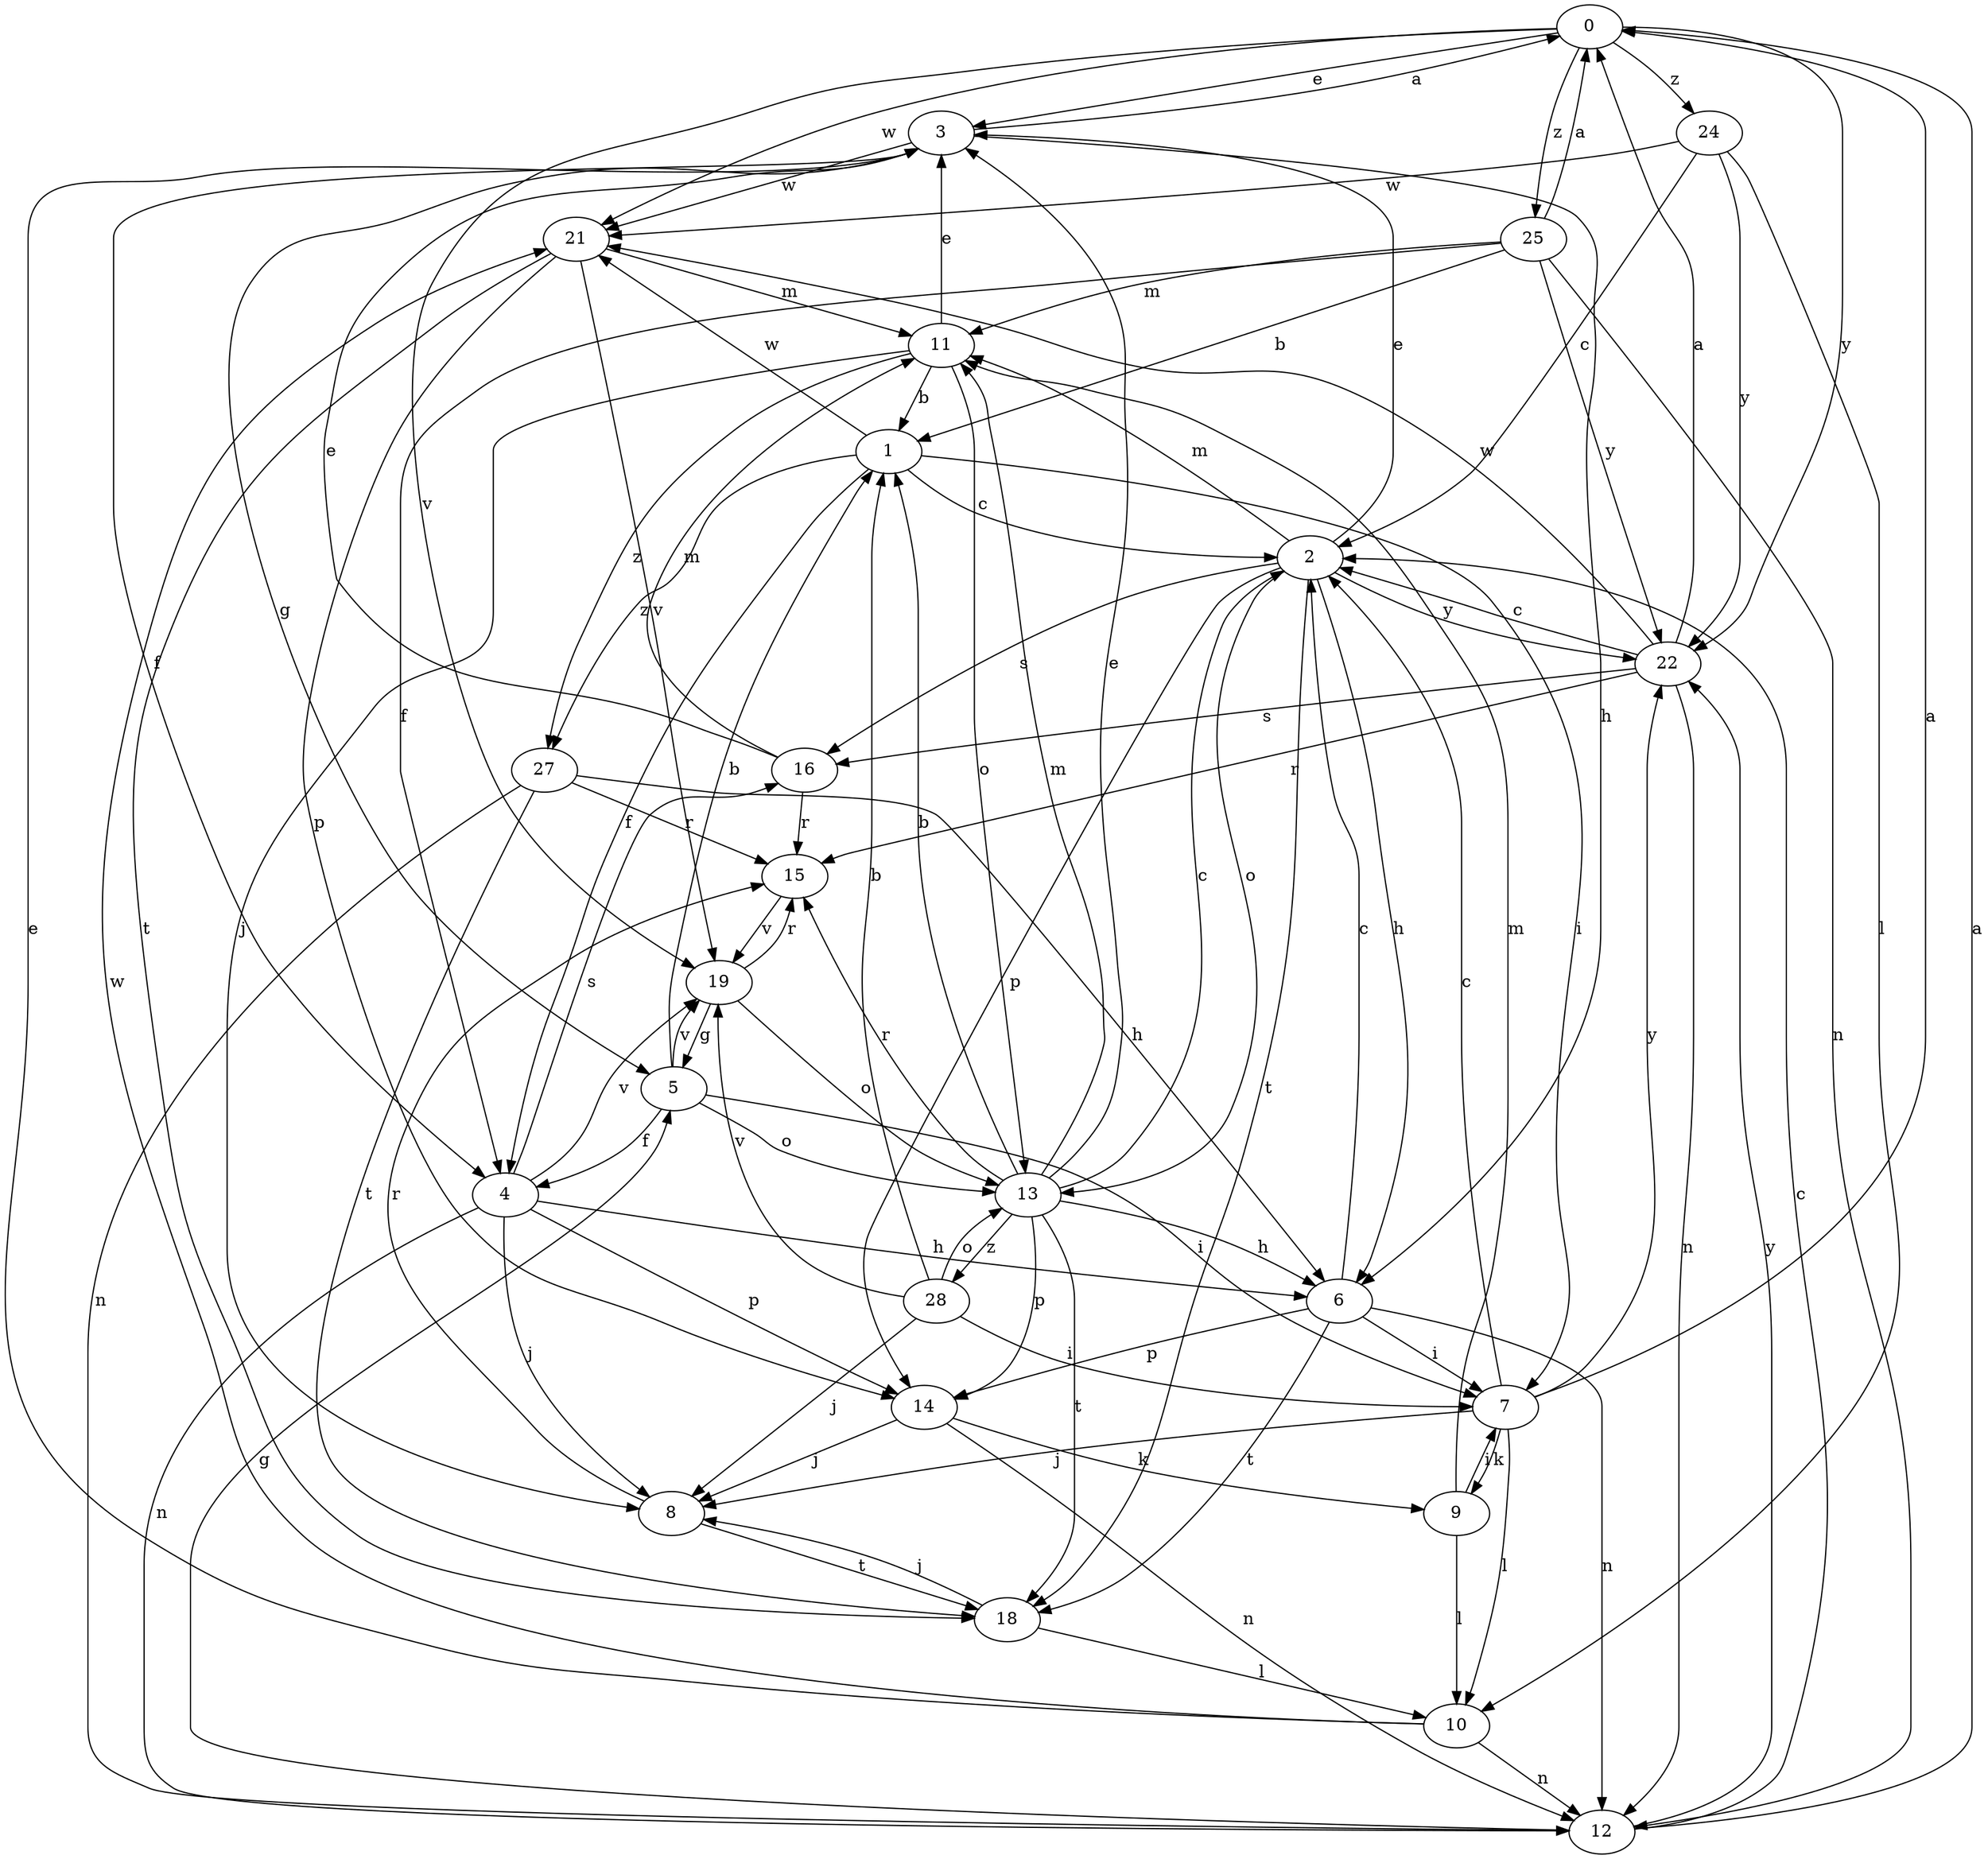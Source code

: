 strict digraph  {
0;
1;
2;
3;
4;
5;
6;
7;
8;
9;
10;
11;
12;
13;
14;
15;
16;
18;
19;
21;
22;
24;
25;
27;
28;
0 -> 3  [label=e];
0 -> 19  [label=v];
0 -> 21  [label=w];
0 -> 22  [label=y];
0 -> 24  [label=z];
0 -> 25  [label=z];
1 -> 2  [label=c];
1 -> 4  [label=f];
1 -> 7  [label=i];
1 -> 21  [label=w];
1 -> 27  [label=z];
2 -> 3  [label=e];
2 -> 6  [label=h];
2 -> 11  [label=m];
2 -> 13  [label=o];
2 -> 14  [label=p];
2 -> 16  [label=s];
2 -> 18  [label=t];
2 -> 22  [label=y];
3 -> 0  [label=a];
3 -> 4  [label=f];
3 -> 5  [label=g];
3 -> 6  [label=h];
3 -> 21  [label=w];
4 -> 6  [label=h];
4 -> 8  [label=j];
4 -> 12  [label=n];
4 -> 14  [label=p];
4 -> 16  [label=s];
4 -> 19  [label=v];
5 -> 1  [label=b];
5 -> 4  [label=f];
5 -> 7  [label=i];
5 -> 13  [label=o];
5 -> 19  [label=v];
6 -> 2  [label=c];
6 -> 7  [label=i];
6 -> 12  [label=n];
6 -> 14  [label=p];
6 -> 18  [label=t];
7 -> 0  [label=a];
7 -> 2  [label=c];
7 -> 8  [label=j];
7 -> 9  [label=k];
7 -> 10  [label=l];
7 -> 22  [label=y];
8 -> 15  [label=r];
8 -> 18  [label=t];
9 -> 7  [label=i];
9 -> 10  [label=l];
9 -> 11  [label=m];
10 -> 3  [label=e];
10 -> 12  [label=n];
10 -> 21  [label=w];
11 -> 1  [label=b];
11 -> 3  [label=e];
11 -> 8  [label=j];
11 -> 13  [label=o];
11 -> 27  [label=z];
12 -> 0  [label=a];
12 -> 2  [label=c];
12 -> 5  [label=g];
12 -> 22  [label=y];
13 -> 1  [label=b];
13 -> 2  [label=c];
13 -> 3  [label=e];
13 -> 6  [label=h];
13 -> 11  [label=m];
13 -> 14  [label=p];
13 -> 15  [label=r];
13 -> 18  [label=t];
13 -> 28  [label=z];
14 -> 8  [label=j];
14 -> 9  [label=k];
14 -> 12  [label=n];
15 -> 19  [label=v];
16 -> 3  [label=e];
16 -> 11  [label=m];
16 -> 15  [label=r];
18 -> 8  [label=j];
18 -> 10  [label=l];
19 -> 5  [label=g];
19 -> 13  [label=o];
19 -> 15  [label=r];
21 -> 11  [label=m];
21 -> 14  [label=p];
21 -> 18  [label=t];
21 -> 19  [label=v];
22 -> 0  [label=a];
22 -> 2  [label=c];
22 -> 12  [label=n];
22 -> 15  [label=r];
22 -> 16  [label=s];
22 -> 21  [label=w];
24 -> 2  [label=c];
24 -> 10  [label=l];
24 -> 21  [label=w];
24 -> 22  [label=y];
25 -> 0  [label=a];
25 -> 1  [label=b];
25 -> 4  [label=f];
25 -> 11  [label=m];
25 -> 12  [label=n];
25 -> 22  [label=y];
27 -> 6  [label=h];
27 -> 12  [label=n];
27 -> 15  [label=r];
27 -> 18  [label=t];
28 -> 1  [label=b];
28 -> 7  [label=i];
28 -> 8  [label=j];
28 -> 13  [label=o];
28 -> 19  [label=v];
}
